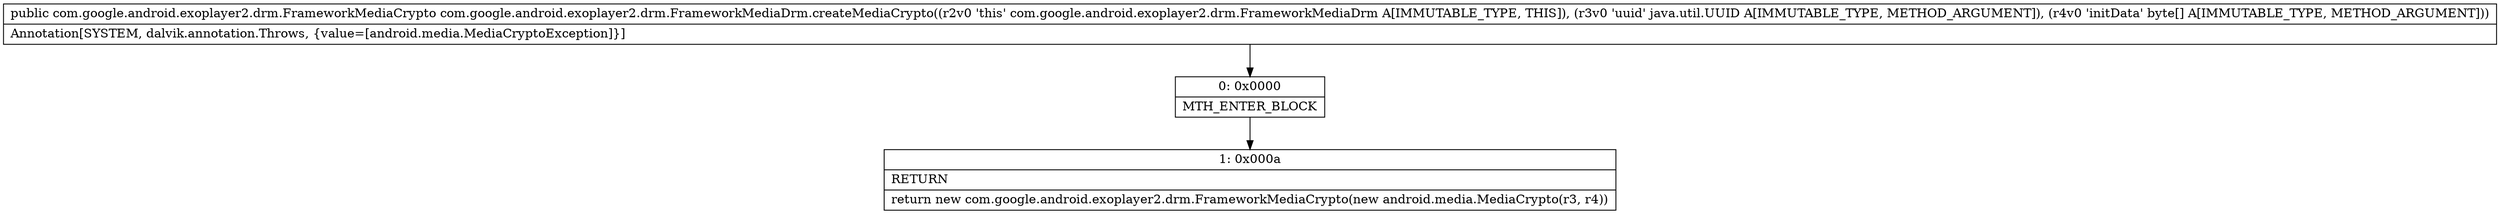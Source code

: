 digraph "CFG forcom.google.android.exoplayer2.drm.FrameworkMediaDrm.createMediaCrypto(Ljava\/util\/UUID;[B)Lcom\/google\/android\/exoplayer2\/drm\/FrameworkMediaCrypto;" {
Node_0 [shape=record,label="{0\:\ 0x0000|MTH_ENTER_BLOCK\l}"];
Node_1 [shape=record,label="{1\:\ 0x000a|RETURN\l|return new com.google.android.exoplayer2.drm.FrameworkMediaCrypto(new android.media.MediaCrypto(r3, r4))\l}"];
MethodNode[shape=record,label="{public com.google.android.exoplayer2.drm.FrameworkMediaCrypto com.google.android.exoplayer2.drm.FrameworkMediaDrm.createMediaCrypto((r2v0 'this' com.google.android.exoplayer2.drm.FrameworkMediaDrm A[IMMUTABLE_TYPE, THIS]), (r3v0 'uuid' java.util.UUID A[IMMUTABLE_TYPE, METHOD_ARGUMENT]), (r4v0 'initData' byte[] A[IMMUTABLE_TYPE, METHOD_ARGUMENT]))  | Annotation[SYSTEM, dalvik.annotation.Throws, \{value=[android.media.MediaCryptoException]\}]\l}"];
MethodNode -> Node_0;
Node_0 -> Node_1;
}

